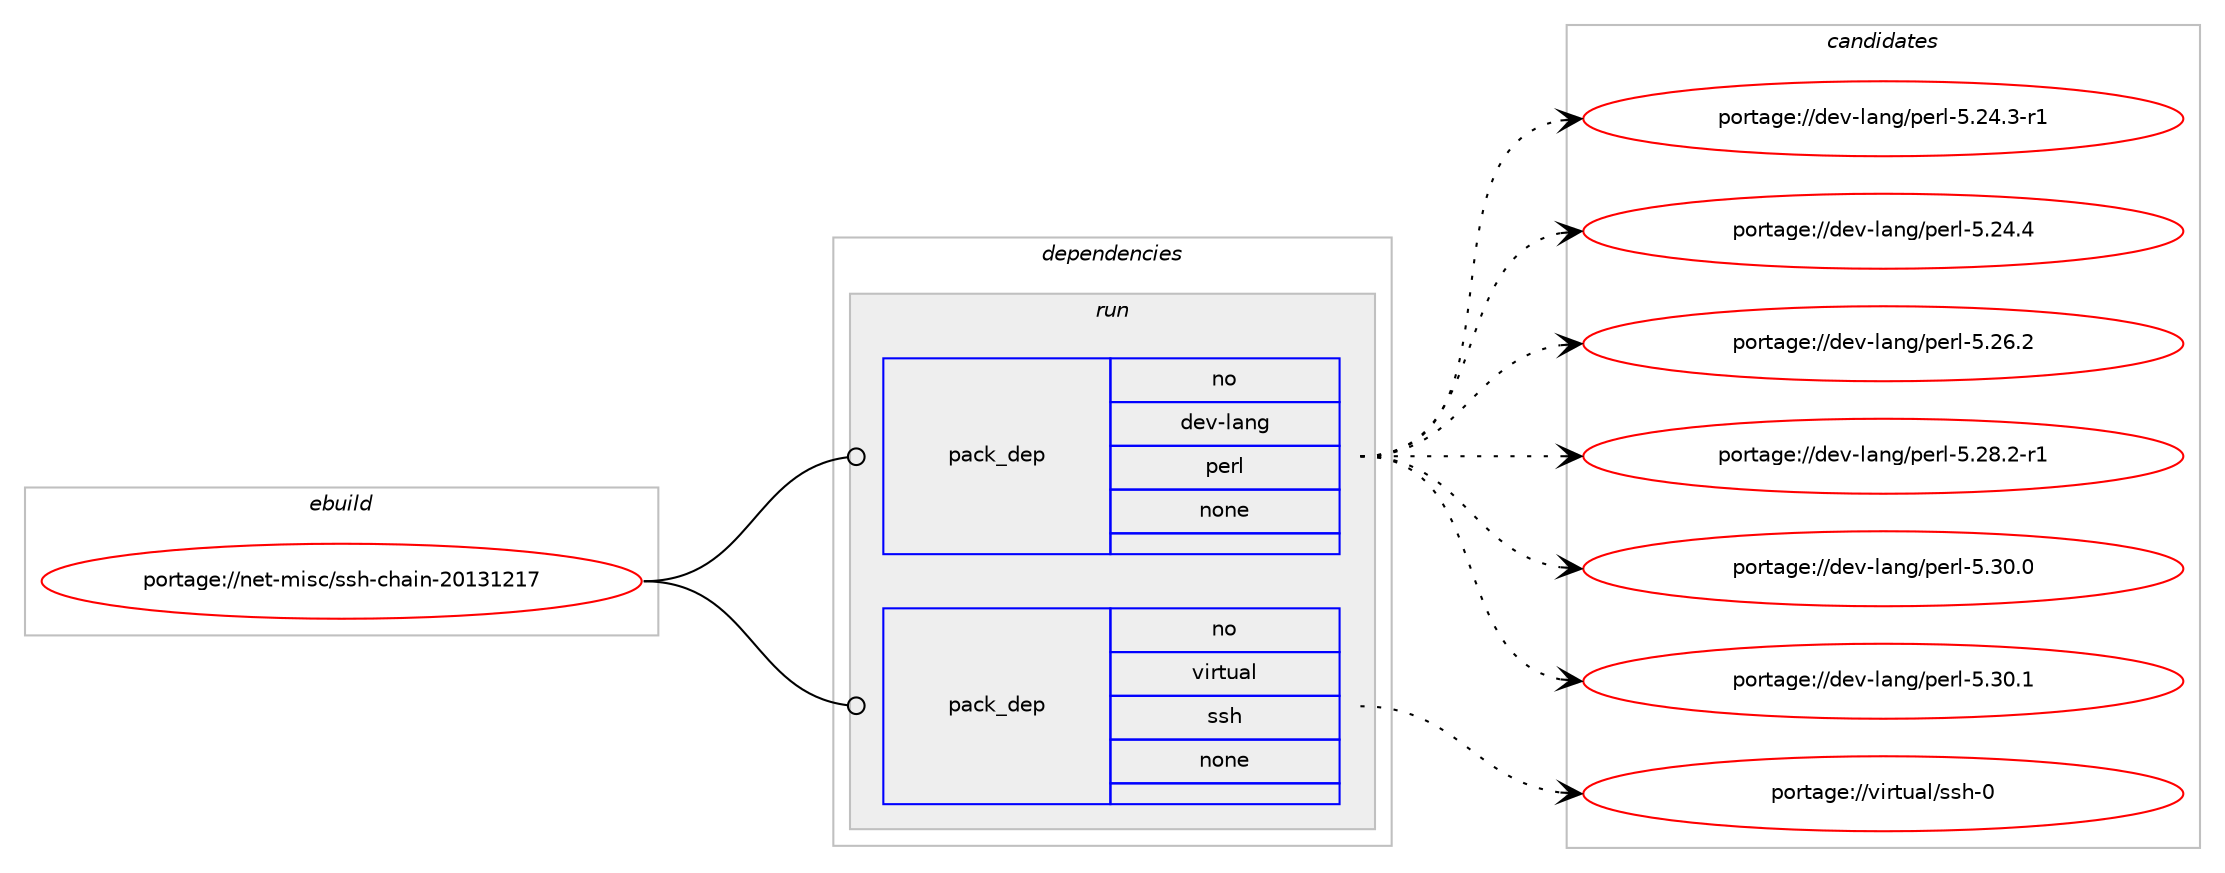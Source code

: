 digraph prolog {

# *************
# Graph options
# *************

newrank=true;
concentrate=true;
compound=true;
graph [rankdir=LR,fontname=Helvetica,fontsize=10,ranksep=1.5];#, ranksep=2.5, nodesep=0.2];
edge  [arrowhead=vee];
node  [fontname=Helvetica,fontsize=10];

# **********
# The ebuild
# **********

subgraph cluster_leftcol {
color=gray;
rank=same;
label=<<i>ebuild</i>>;
id [label="portage://net-misc/ssh-chain-20131217", color=red, width=4, href="../net-misc/ssh-chain-20131217.svg"];
}

# ****************
# The dependencies
# ****************

subgraph cluster_midcol {
color=gray;
label=<<i>dependencies</i>>;
subgraph cluster_compile {
fillcolor="#eeeeee";
style=filled;
label=<<i>compile</i>>;
}
subgraph cluster_compileandrun {
fillcolor="#eeeeee";
style=filled;
label=<<i>compile and run</i>>;
}
subgraph cluster_run {
fillcolor="#eeeeee";
style=filled;
label=<<i>run</i>>;
subgraph pack271355 {
dependency370186 [label=<<TABLE BORDER="0" CELLBORDER="1" CELLSPACING="0" CELLPADDING="4" WIDTH="220"><TR><TD ROWSPAN="6" CELLPADDING="30">pack_dep</TD></TR><TR><TD WIDTH="110">no</TD></TR><TR><TD>dev-lang</TD></TR><TR><TD>perl</TD></TR><TR><TD>none</TD></TR><TR><TD></TD></TR></TABLE>>, shape=none, color=blue];
}
id:e -> dependency370186:w [weight=20,style="solid",arrowhead="odot"];
subgraph pack271356 {
dependency370187 [label=<<TABLE BORDER="0" CELLBORDER="1" CELLSPACING="0" CELLPADDING="4" WIDTH="220"><TR><TD ROWSPAN="6" CELLPADDING="30">pack_dep</TD></TR><TR><TD WIDTH="110">no</TD></TR><TR><TD>virtual</TD></TR><TR><TD>ssh</TD></TR><TR><TD>none</TD></TR><TR><TD></TD></TR></TABLE>>, shape=none, color=blue];
}
id:e -> dependency370187:w [weight=20,style="solid",arrowhead="odot"];
}
}

# **************
# The candidates
# **************

subgraph cluster_choices {
rank=same;
color=gray;
label=<<i>candidates</i>>;

subgraph choice271355 {
color=black;
nodesep=1;
choiceportage100101118451089711010347112101114108455346505246514511449 [label="portage://dev-lang/perl-5.24.3-r1", color=red, width=4,href="../dev-lang/perl-5.24.3-r1.svg"];
choiceportage10010111845108971101034711210111410845534650524652 [label="portage://dev-lang/perl-5.24.4", color=red, width=4,href="../dev-lang/perl-5.24.4.svg"];
choiceportage10010111845108971101034711210111410845534650544650 [label="portage://dev-lang/perl-5.26.2", color=red, width=4,href="../dev-lang/perl-5.26.2.svg"];
choiceportage100101118451089711010347112101114108455346505646504511449 [label="portage://dev-lang/perl-5.28.2-r1", color=red, width=4,href="../dev-lang/perl-5.28.2-r1.svg"];
choiceportage10010111845108971101034711210111410845534651484648 [label="portage://dev-lang/perl-5.30.0", color=red, width=4,href="../dev-lang/perl-5.30.0.svg"];
choiceportage10010111845108971101034711210111410845534651484649 [label="portage://dev-lang/perl-5.30.1", color=red, width=4,href="../dev-lang/perl-5.30.1.svg"];
dependency370186:e -> choiceportage100101118451089711010347112101114108455346505246514511449:w [style=dotted,weight="100"];
dependency370186:e -> choiceportage10010111845108971101034711210111410845534650524652:w [style=dotted,weight="100"];
dependency370186:e -> choiceportage10010111845108971101034711210111410845534650544650:w [style=dotted,weight="100"];
dependency370186:e -> choiceportage100101118451089711010347112101114108455346505646504511449:w [style=dotted,weight="100"];
dependency370186:e -> choiceportage10010111845108971101034711210111410845534651484648:w [style=dotted,weight="100"];
dependency370186:e -> choiceportage10010111845108971101034711210111410845534651484649:w [style=dotted,weight="100"];
}
subgraph choice271356 {
color=black;
nodesep=1;
choiceportage11810511411611797108471151151044548 [label="portage://virtual/ssh-0", color=red, width=4,href="../virtual/ssh-0.svg"];
dependency370187:e -> choiceportage11810511411611797108471151151044548:w [style=dotted,weight="100"];
}
}

}

